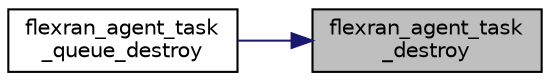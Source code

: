 digraph "flexran_agent_task_destroy"
{
 // LATEX_PDF_SIZE
  edge [fontname="Helvetica",fontsize="10",labelfontname="Helvetica",labelfontsize="10"];
  node [fontname="Helvetica",fontsize="10",shape=record];
  rankdir="RL";
  Node1 [label="flexran_agent_task\l_destroy",height=0.2,width=0.4,color="black", fillcolor="grey75", style="filled", fontcolor="black",tooltip=" "];
  Node1 -> Node2 [dir="back",color="midnightblue",fontsize="10",style="solid",fontname="Helvetica"];
  Node2 [label="flexran_agent_task\l_queue_destroy",height=0.2,width=0.4,color="black", fillcolor="white", style="filled",URL="$flexran__agent__task__manager_8h.html#a63ac8ced10013f8da559a43dd8041dd4",tooltip=" "];
}
